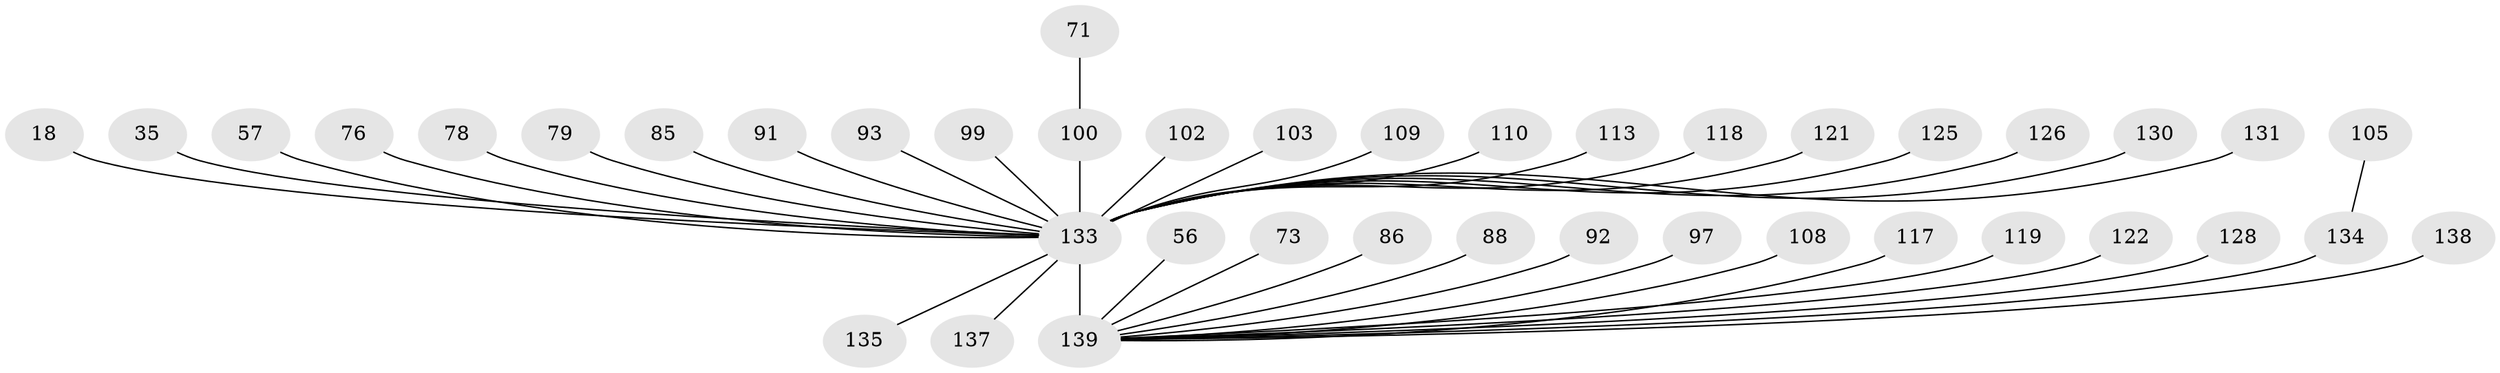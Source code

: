 // original degree distribution, {5: 0.05755395683453238, 7: 0.03597122302158273, 4: 0.1223021582733813, 6: 0.02877697841726619, 8: 0.007194244604316547, 1: 0.302158273381295, 2: 0.3237410071942446, 3: 0.1223021582733813}
// Generated by graph-tools (version 1.1) at 2025/45/03/04/25 21:45:21]
// undirected, 41 vertices, 40 edges
graph export_dot {
graph [start="1"]
  node [color=gray90,style=filled];
  18;
  35;
  56;
  57;
  71;
  73;
  76;
  78 [super="+46"];
  79;
  85;
  86;
  88;
  91;
  92;
  93 [super="+67"];
  97;
  99;
  100 [super="+84+64"];
  102 [super="+41"];
  103;
  105;
  108;
  109;
  110;
  113;
  117 [super="+55"];
  118 [super="+81"];
  119;
  121 [super="+77"];
  122;
  125;
  126;
  128 [super="+48+68"];
  130 [super="+111"];
  131;
  133 [super="+98+80+129+116+15"];
  134 [super="+34"];
  135 [super="+120"];
  137 [super="+90"];
  138;
  139 [super="+13+45+132+136"];
  18 -- 133;
  35 -- 133 [weight=2];
  56 -- 139;
  57 -- 133;
  71 -- 100;
  73 -- 139;
  76 -- 133;
  78 -- 133;
  79 -- 133 [weight=2];
  85 -- 133;
  86 -- 139;
  88 -- 139;
  91 -- 133;
  92 -- 139;
  93 -- 133;
  97 -- 139;
  99 -- 133 [weight=2];
  100 -- 133 [weight=8];
  102 -- 133;
  103 -- 133;
  105 -- 134;
  108 -- 139;
  109 -- 133;
  110 -- 133;
  113 -- 133;
  117 -- 139;
  118 -- 133;
  119 -- 139;
  121 -- 133;
  122 -- 139;
  125 -- 133;
  126 -- 133;
  128 -- 139;
  130 -- 133;
  131 -- 133;
  133 -- 139 [weight=24];
  133 -- 135 [weight=2];
  133 -- 137;
  134 -- 139 [weight=5];
  138 -- 139;
}
